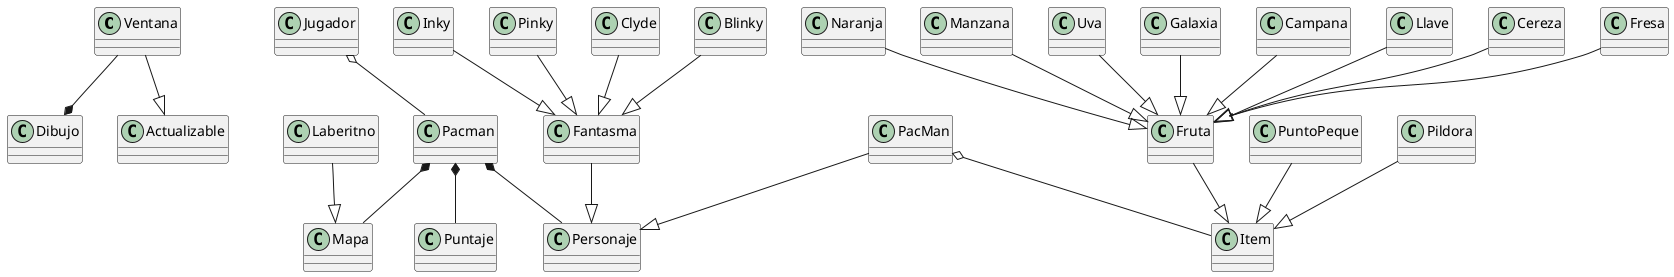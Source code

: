 @startuml Pacman

Class Ventana
Class Dibujo
Class Actualizable

Class Jugador
Class Pacman


Class Personaje
Class PacMan
Class Fantasma
Class Blinky
Class Inky
Class Pinky
Class Clyde

Class Mapa
Class Laberitno

Class Puntaje


Class Item
Class PuntoPeque
Class Pildora

Class Fruta

Class Cereza
Class Fresa
Class Naranja
Class Manzana
Class Uva
Class Galaxia
Class Campana
Class Llave

Ventana --* Dibujo
Ventana --|> Actualizable

Jugador o-- Pacman 
Pacman *-- Mapa
Pacman *-- Puntaje
Laberitno --|> Mapa

Pacman *-- Personaje
PacMan --|> Personaje
Fantasma --|> Personaje

Blinky --|> Fantasma
Inky --|> Fantasma
Pinky --|> Fantasma
Clyde --|> Fantasma

PacMan o-- Item

Fruta --|> Item
Pildora --|> Item
PuntoPeque --|> Item

Cereza --|> Fruta
Fresa--|> Fruta
Naranja --|> Fruta
Manzana --|> Fruta
Uva --|> Fruta
Galaxia --|> Fruta
Campana --|> Fruta
Llave --|> Fruta

@enduml
